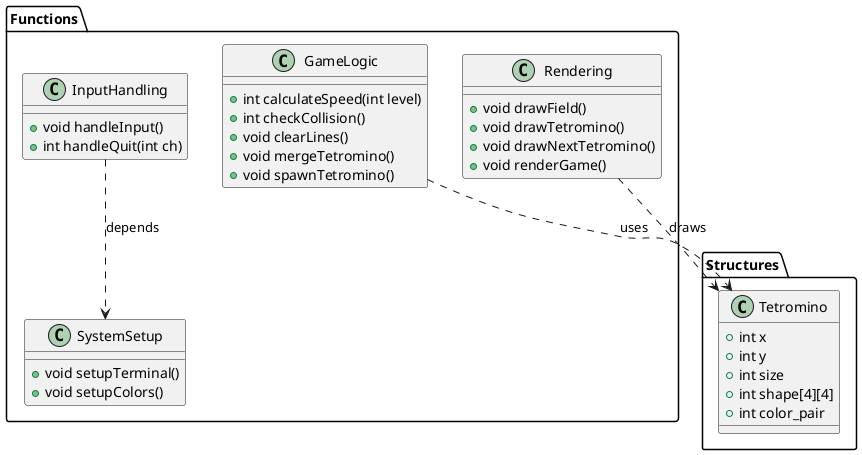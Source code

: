 @startuml

package "Structures" {
  class Tetromino {
    + int x
    + int y
    + int size
    + int shape[4][4]
    + int color_pair
  }
}

package "Functions" {
  class GameLogic {
    + int calculateSpeed(int level)
    + int checkCollision()
    + void clearLines()
    + void mergeTetromino()
    + void spawnTetromino()
  }

  class Rendering {
    + void drawField()
    + void drawTetromino()
    + void drawNextTetromino()
    + void renderGame()
  }

  class InputHandling {
    + void handleInput()
    + int handleQuit(int ch)
  }

  class SystemSetup {
    + void setupTerminal()
    + void setupColors()
  }
}

GameLogic ..> Tetromino : uses
Rendering ..> Tetromino : draws
InputHandling ..> SystemSetup : depends

@enduml
